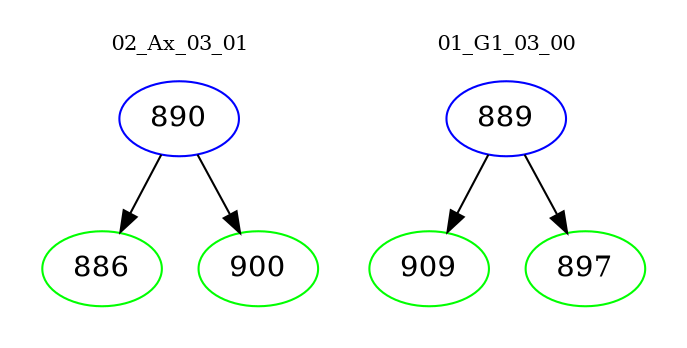 digraph{
subgraph cluster_0 {
color = white
label = "02_Ax_03_01";
fontsize=10;
T0_890 [label="890", color="blue"]
T0_890 -> T0_886 [color="black"]
T0_886 [label="886", color="green"]
T0_890 -> T0_900 [color="black"]
T0_900 [label="900", color="green"]
}
subgraph cluster_1 {
color = white
label = "01_G1_03_00";
fontsize=10;
T1_889 [label="889", color="blue"]
T1_889 -> T1_909 [color="black"]
T1_909 [label="909", color="green"]
T1_889 -> T1_897 [color="black"]
T1_897 [label="897", color="green"]
}
}
